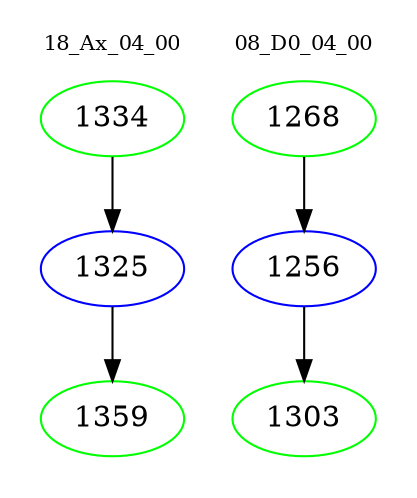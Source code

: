 digraph{
subgraph cluster_0 {
color = white
label = "18_Ax_04_00";
fontsize=10;
T0_1334 [label="1334", color="green"]
T0_1334 -> T0_1325 [color="black"]
T0_1325 [label="1325", color="blue"]
T0_1325 -> T0_1359 [color="black"]
T0_1359 [label="1359", color="green"]
}
subgraph cluster_1 {
color = white
label = "08_D0_04_00";
fontsize=10;
T1_1268 [label="1268", color="green"]
T1_1268 -> T1_1256 [color="black"]
T1_1256 [label="1256", color="blue"]
T1_1256 -> T1_1303 [color="black"]
T1_1303 [label="1303", color="green"]
}
}
